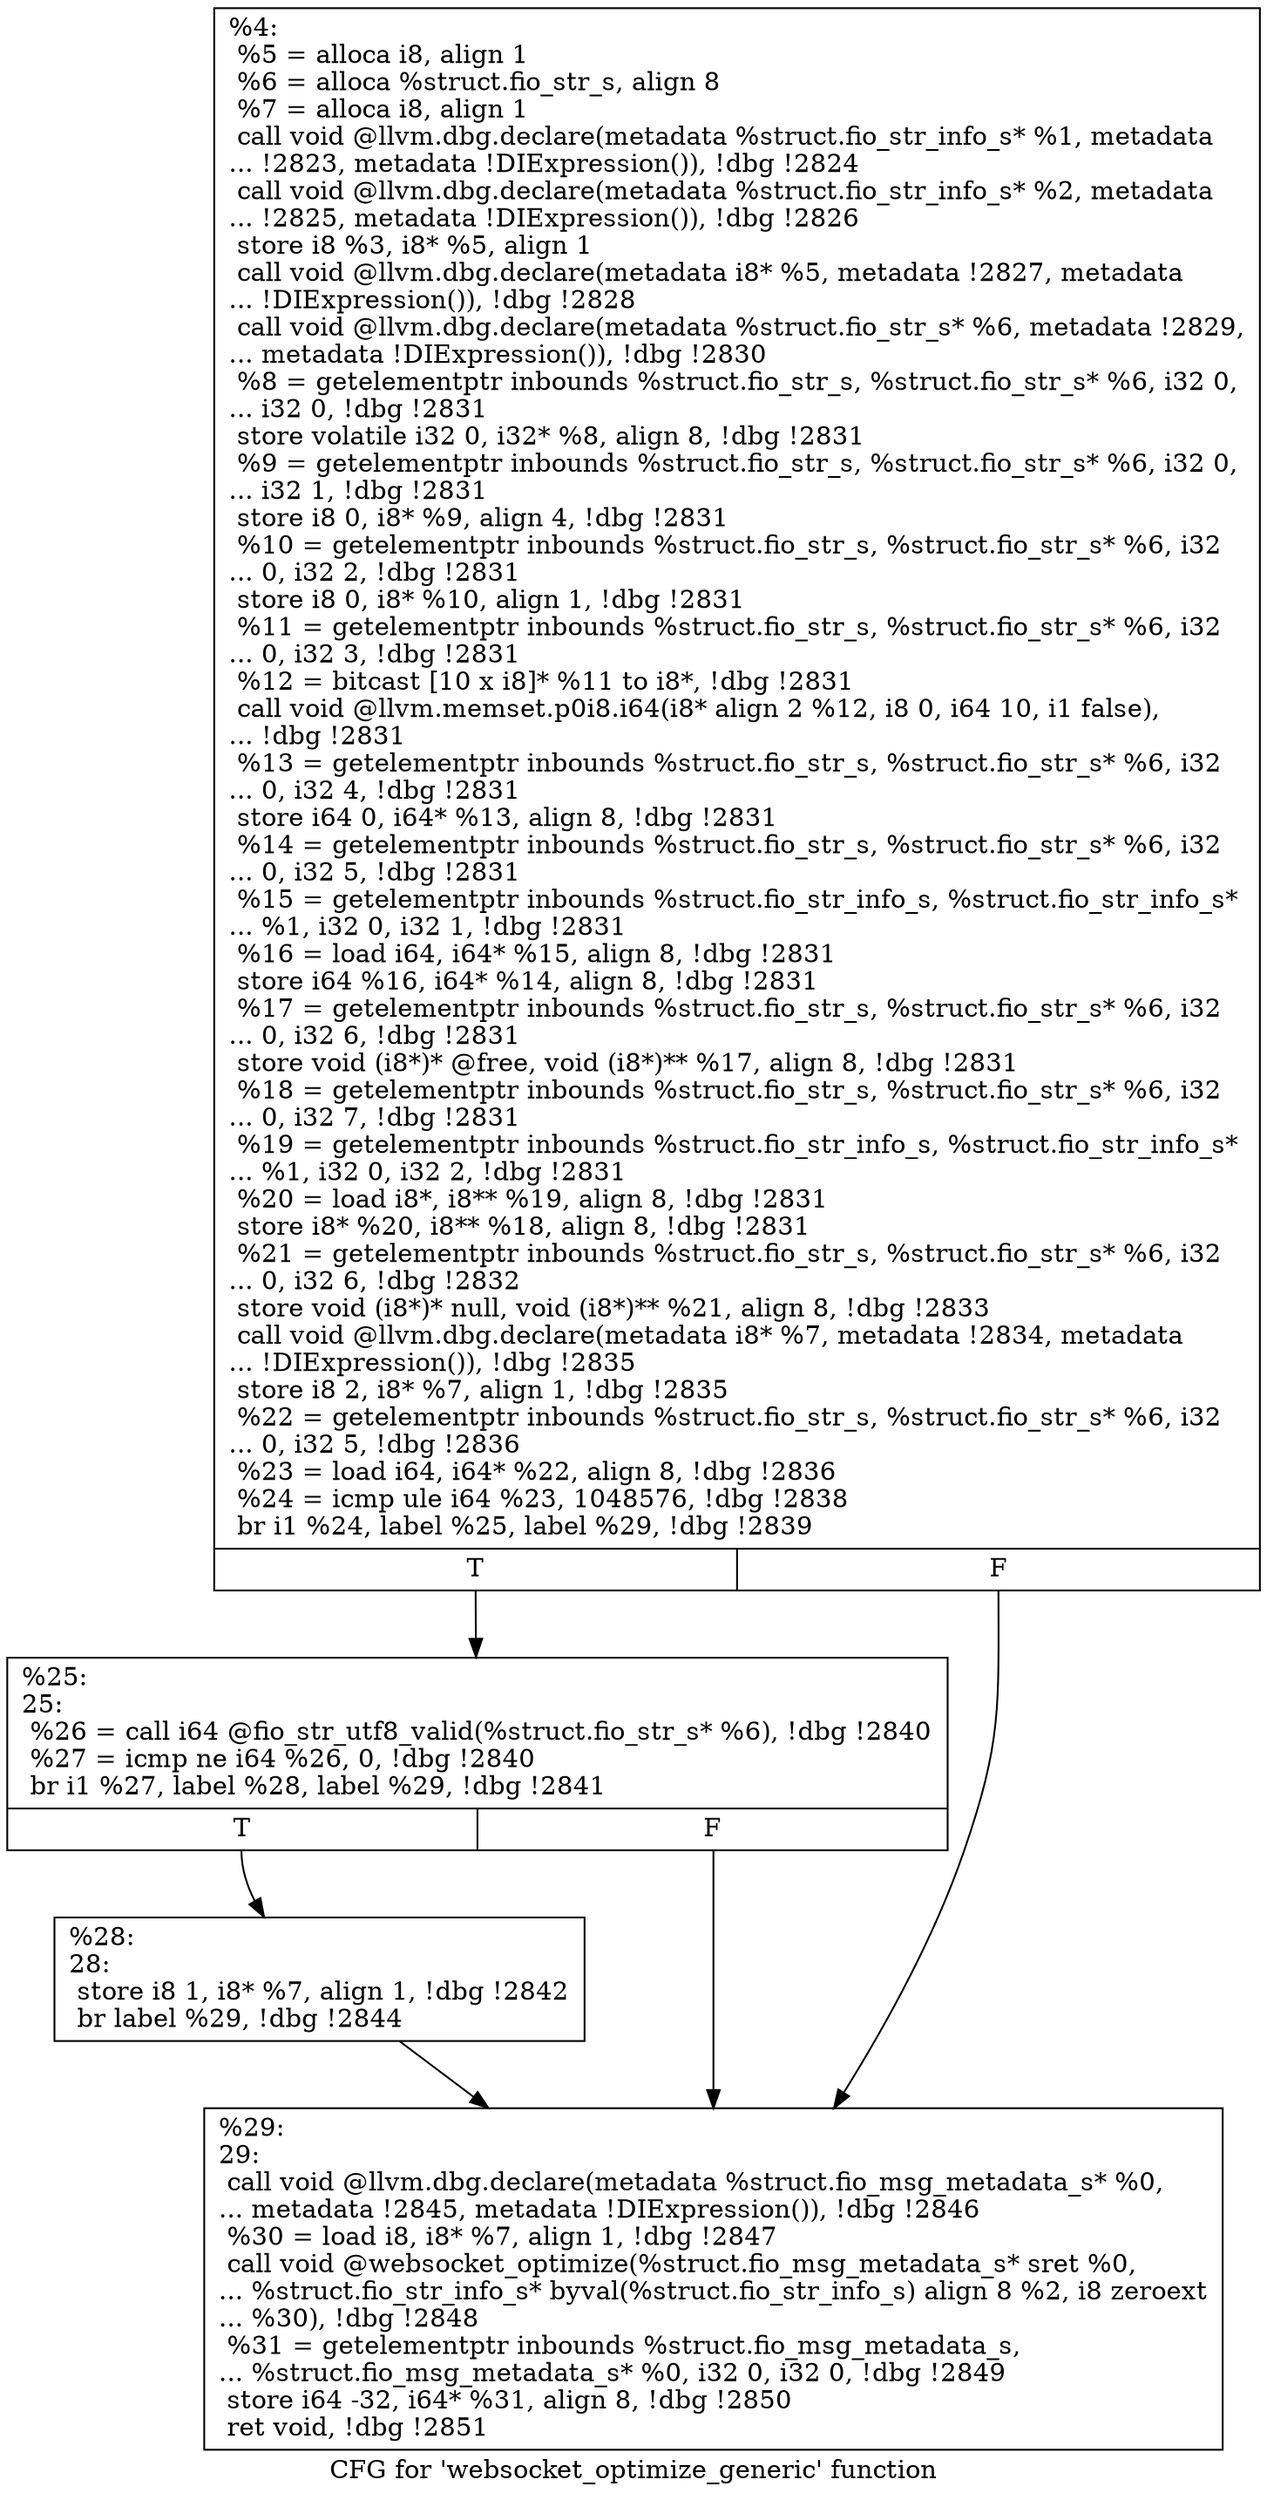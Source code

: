 digraph "CFG for 'websocket_optimize_generic' function" {
	label="CFG for 'websocket_optimize_generic' function";

	Node0x556851ee1aa0 [shape=record,label="{%4:\l  %5 = alloca i8, align 1\l  %6 = alloca %struct.fio_str_s, align 8\l  %7 = alloca i8, align 1\l  call void @llvm.dbg.declare(metadata %struct.fio_str_info_s* %1, metadata\l... !2823, metadata !DIExpression()), !dbg !2824\l  call void @llvm.dbg.declare(metadata %struct.fio_str_info_s* %2, metadata\l... !2825, metadata !DIExpression()), !dbg !2826\l  store i8 %3, i8* %5, align 1\l  call void @llvm.dbg.declare(metadata i8* %5, metadata !2827, metadata\l... !DIExpression()), !dbg !2828\l  call void @llvm.dbg.declare(metadata %struct.fio_str_s* %6, metadata !2829,\l... metadata !DIExpression()), !dbg !2830\l  %8 = getelementptr inbounds %struct.fio_str_s, %struct.fio_str_s* %6, i32 0,\l... i32 0, !dbg !2831\l  store volatile i32 0, i32* %8, align 8, !dbg !2831\l  %9 = getelementptr inbounds %struct.fio_str_s, %struct.fio_str_s* %6, i32 0,\l... i32 1, !dbg !2831\l  store i8 0, i8* %9, align 4, !dbg !2831\l  %10 = getelementptr inbounds %struct.fio_str_s, %struct.fio_str_s* %6, i32\l... 0, i32 2, !dbg !2831\l  store i8 0, i8* %10, align 1, !dbg !2831\l  %11 = getelementptr inbounds %struct.fio_str_s, %struct.fio_str_s* %6, i32\l... 0, i32 3, !dbg !2831\l  %12 = bitcast [10 x i8]* %11 to i8*, !dbg !2831\l  call void @llvm.memset.p0i8.i64(i8* align 2 %12, i8 0, i64 10, i1 false),\l... !dbg !2831\l  %13 = getelementptr inbounds %struct.fio_str_s, %struct.fio_str_s* %6, i32\l... 0, i32 4, !dbg !2831\l  store i64 0, i64* %13, align 8, !dbg !2831\l  %14 = getelementptr inbounds %struct.fio_str_s, %struct.fio_str_s* %6, i32\l... 0, i32 5, !dbg !2831\l  %15 = getelementptr inbounds %struct.fio_str_info_s, %struct.fio_str_info_s*\l... %1, i32 0, i32 1, !dbg !2831\l  %16 = load i64, i64* %15, align 8, !dbg !2831\l  store i64 %16, i64* %14, align 8, !dbg !2831\l  %17 = getelementptr inbounds %struct.fio_str_s, %struct.fio_str_s* %6, i32\l... 0, i32 6, !dbg !2831\l  store void (i8*)* @free, void (i8*)** %17, align 8, !dbg !2831\l  %18 = getelementptr inbounds %struct.fio_str_s, %struct.fio_str_s* %6, i32\l... 0, i32 7, !dbg !2831\l  %19 = getelementptr inbounds %struct.fio_str_info_s, %struct.fio_str_info_s*\l... %1, i32 0, i32 2, !dbg !2831\l  %20 = load i8*, i8** %19, align 8, !dbg !2831\l  store i8* %20, i8** %18, align 8, !dbg !2831\l  %21 = getelementptr inbounds %struct.fio_str_s, %struct.fio_str_s* %6, i32\l... 0, i32 6, !dbg !2832\l  store void (i8*)* null, void (i8*)** %21, align 8, !dbg !2833\l  call void @llvm.dbg.declare(metadata i8* %7, metadata !2834, metadata\l... !DIExpression()), !dbg !2835\l  store i8 2, i8* %7, align 1, !dbg !2835\l  %22 = getelementptr inbounds %struct.fio_str_s, %struct.fio_str_s* %6, i32\l... 0, i32 5, !dbg !2836\l  %23 = load i64, i64* %22, align 8, !dbg !2836\l  %24 = icmp ule i64 %23, 1048576, !dbg !2838\l  br i1 %24, label %25, label %29, !dbg !2839\l|{<s0>T|<s1>F}}"];
	Node0x556851ee1aa0:s0 -> Node0x556851ee1bd0;
	Node0x556851ee1aa0:s1 -> Node0x556851ee1c70;
	Node0x556851ee1bd0 [shape=record,label="{%25:\l25:                                               \l  %26 = call i64 @fio_str_utf8_valid(%struct.fio_str_s* %6), !dbg !2840\l  %27 = icmp ne i64 %26, 0, !dbg !2840\l  br i1 %27, label %28, label %29, !dbg !2841\l|{<s0>T|<s1>F}}"];
	Node0x556851ee1bd0:s0 -> Node0x556851ee1c20;
	Node0x556851ee1bd0:s1 -> Node0x556851ee1c70;
	Node0x556851ee1c20 [shape=record,label="{%28:\l28:                                               \l  store i8 1, i8* %7, align 1, !dbg !2842\l  br label %29, !dbg !2844\l}"];
	Node0x556851ee1c20 -> Node0x556851ee1c70;
	Node0x556851ee1c70 [shape=record,label="{%29:\l29:                                               \l  call void @llvm.dbg.declare(metadata %struct.fio_msg_metadata_s* %0,\l... metadata !2845, metadata !DIExpression()), !dbg !2846\l  %30 = load i8, i8* %7, align 1, !dbg !2847\l  call void @websocket_optimize(%struct.fio_msg_metadata_s* sret %0,\l... %struct.fio_str_info_s* byval(%struct.fio_str_info_s) align 8 %2, i8 zeroext\l... %30), !dbg !2848\l  %31 = getelementptr inbounds %struct.fio_msg_metadata_s,\l... %struct.fio_msg_metadata_s* %0, i32 0, i32 0, !dbg !2849\l  store i64 -32, i64* %31, align 8, !dbg !2850\l  ret void, !dbg !2851\l}"];
}
